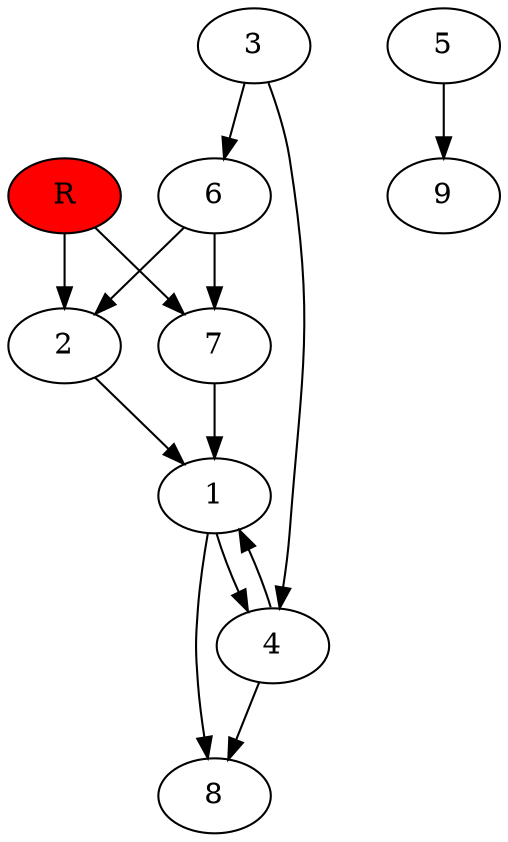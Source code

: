 digraph prb3479 {
	1
	2
	3
	4
	5
	6
	7
	8
	R [fillcolor="#ff0000" style=filled]
	1 -> 4
	1 -> 8
	2 -> 1
	3 -> 4
	3 -> 6
	4 -> 1
	4 -> 8
	5 -> 9
	6 -> 2
	6 -> 7
	7 -> 1
	R -> 2
	R -> 7
}

